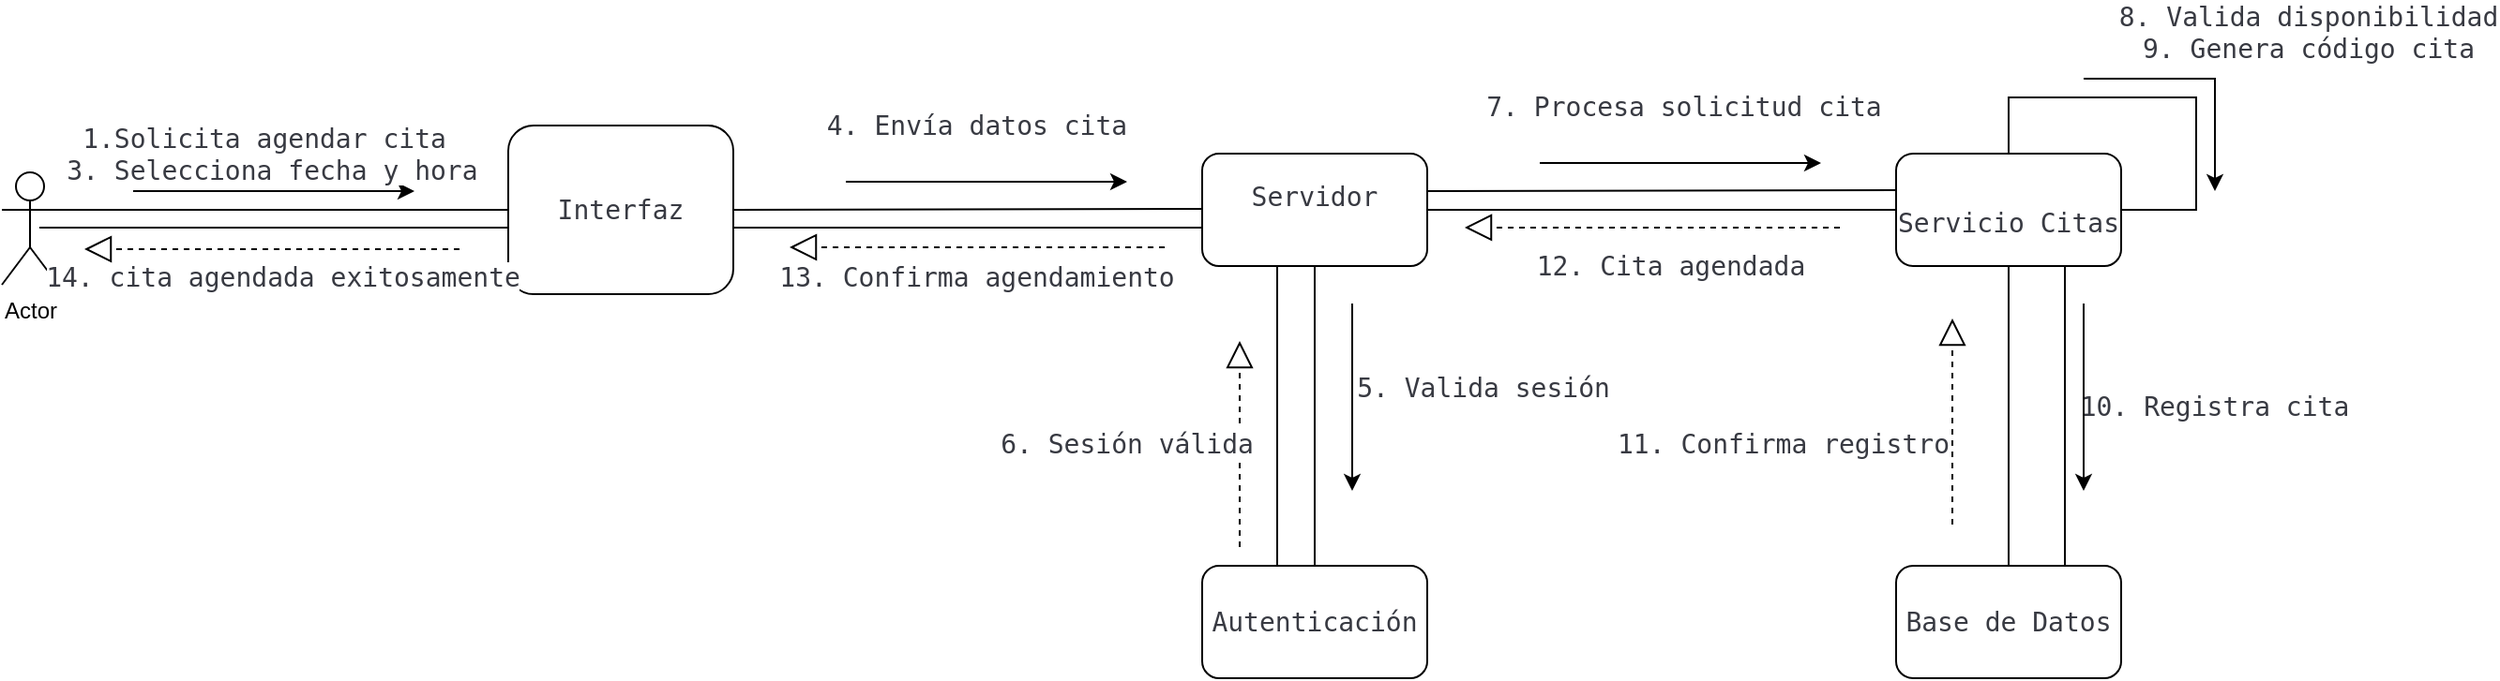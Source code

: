 <mxfile version="28.0.4">
  <diagram name="Página-1" id="jzVhZTa_G_Xsq8KgtSZS">
    <mxGraphModel grid="1" page="1" gridSize="10" guides="1" tooltips="1" connect="1" arrows="1" fold="1" pageScale="1" pageWidth="827" pageHeight="1169" math="0" shadow="0">
      <root>
        <mxCell id="0" />
        <mxCell id="1" parent="0" />
        <mxCell id="DqQd2VAQUPhBc5SulX2l-1" value="Actor" style="shape=umlActor;verticalLabelPosition=bottom;verticalAlign=top;html=1;outlineConnect=0;" vertex="1" parent="1">
          <mxGeometry x="90" y="160" width="30" height="60" as="geometry" />
        </mxCell>
        <mxCell id="DqQd2VAQUPhBc5SulX2l-2" value="&lt;span style=&quot;color: rgb(56, 58, 66); font-family: jetbrains, &amp;quot;jetbrains Fallback&amp;quot;, Menlo, Monaco, monospace, monospace; font-size: 14px; text-align: left; white-space: pre; background-color: rgb(255, 255, 255);&quot;&gt;Interfaz&lt;/span&gt;" style="rounded=1;whiteSpace=wrap;html=1;" vertex="1" parent="1">
          <mxGeometry x="360" y="135" width="120" height="90" as="geometry" />
        </mxCell>
        <mxCell id="DqQd2VAQUPhBc5SulX2l-3" value="&lt;div&gt;&lt;br/&gt;&lt;/div&gt;" style="endArrow=none;html=1;rounded=0;exitX=1;exitY=0.333;exitDx=0;exitDy=0;exitPerimeter=0;" edge="1" parent="1" source="DqQd2VAQUPhBc5SulX2l-1" target="DqQd2VAQUPhBc5SulX2l-2">
          <mxGeometry x="-0.04" y="50" width="50" height="50" relative="1" as="geometry">
            <mxPoint x="140" y="180" as="sourcePoint" />
            <mxPoint x="370" y="180" as="targetPoint" />
            <mxPoint as="offset" />
          </mxGeometry>
        </mxCell>
        <mxCell id="DqQd2VAQUPhBc5SulX2l-4" value="" style="endArrow=classic;html=1;rounded=0;" edge="1" parent="1">
          <mxGeometry width="50" height="50" relative="1" as="geometry">
            <mxPoint x="160" y="170" as="sourcePoint" />
            <mxPoint x="310" y="170" as="targetPoint" />
          </mxGeometry>
        </mxCell>
        <mxCell id="DqQd2VAQUPhBc5SulX2l-5" value="" style="endArrow=none;html=1;rounded=0;" edge="1" parent="1">
          <mxGeometry x="-0.04" y="50" width="50" height="50" relative="1" as="geometry">
            <mxPoint x="480" y="180" as="sourcePoint" />
            <mxPoint x="730" y="179.5" as="targetPoint" />
            <mxPoint as="offset" />
          </mxGeometry>
        </mxCell>
        <mxCell id="DqQd2VAQUPhBc5SulX2l-6" value="&lt;div style=&quot;text-align: left;&quot;&gt;&lt;font face=&quot;jetbrains, jetbrains Fallback, Menlo, Monaco, monospace, monospace&quot; color=&quot;#383a42&quot;&gt;&lt;span style=&quot;font-size: 14px; white-space: pre; background-color: rgb(255, 255, 255);&quot;&gt;14. cita agendada exitosamente&lt;/span&gt;&lt;/font&gt;&lt;/div&gt;" style="text;html=1;align=center;verticalAlign=middle;whiteSpace=wrap;rounded=0;" vertex="1" parent="1">
          <mxGeometry x="210" y="201" width="60" height="30" as="geometry" />
        </mxCell>
        <mxCell id="DqQd2VAQUPhBc5SulX2l-7" value="&#xa;&lt;span style=&quot;color: rgb(56, 58, 66); font-family: jetbrains, &amp;quot;jetbrains Fallback&amp;quot;, Menlo, Monaco, monospace, monospace; font-size: 14px; font-style: normal; font-variant-ligatures: normal; font-variant-caps: normal; font-weight: 400; letter-spacing: normal; orphans: 2; text-align: left; text-indent: 0px; text-transform: none; widows: 2; word-spacing: 0px; -webkit-text-stroke-width: 0px; white-space: pre; background-color: rgb(255, 255, 255); text-decoration-thickness: initial; text-decoration-style: initial; text-decoration-color: initial; display: inline !important; float: none;&quot;&gt;Servidor&lt;/span&gt;&#xa;&#xa;" style="rounded=1;whiteSpace=wrap;html=1;" vertex="1" parent="1">
          <mxGeometry x="730" y="150" width="120" height="60" as="geometry" />
        </mxCell>
        <mxCell id="DqQd2VAQUPhBc5SulX2l-8" value="" style="endArrow=none;html=1;rounded=0;exitX=1;exitY=0.333;exitDx=0;exitDy=0;exitPerimeter=0;" edge="1" parent="1">
          <mxGeometry x="-0.04" y="50" width="50" height="50" relative="1" as="geometry">
            <mxPoint x="110" y="189.5" as="sourcePoint" />
            <mxPoint x="360" y="189.5" as="targetPoint" />
            <mxPoint as="offset" />
          </mxGeometry>
        </mxCell>
        <mxCell id="DqQd2VAQUPhBc5SulX2l-9" value="&lt;span style=&quot;color: rgb(56, 58, 66); font-family: jetbrains, &amp;quot;jetbrains Fallback&amp;quot;, Menlo, Monaco, monospace, monospace; font-size: 14px; text-align: left; white-space: pre; background-color: rgb(255, 255, 255);&quot;&gt;1.&lt;/span&gt;&lt;span style=&quot;color: rgb(56, 58, 66); font-family: jetbrains, &amp;quot;jetbrains Fallback&amp;quot;, Menlo, Monaco, monospace, monospace; font-size: 14px; text-align: left; white-space: pre; background-color: rgb(255, 255, 255);&quot;&gt;Solicita agendar cita&lt;/span&gt;&lt;div&gt;&lt;span style=&quot;color: rgb(56, 58, 66); font-family: jetbrains, &amp;quot;jetbrains Fallback&amp;quot;, Menlo, Monaco, monospace, monospace; font-size: 14px; text-align: left; white-space: pre; background-color: rgb(255, 255, 255);&quot;&gt; 3. Selecciona fecha y hora&lt;/span&gt;&lt;/div&gt;" style="text;html=1;align=center;verticalAlign=middle;whiteSpace=wrap;rounded=0;" vertex="1" parent="1">
          <mxGeometry x="200" y="135" width="60" height="30" as="geometry" />
        </mxCell>
        <mxCell id="DqQd2VAQUPhBc5SulX2l-10" value="&lt;span style=&quot;color: rgb(56, 58, 66); font-family: jetbrains, &amp;quot;jetbrains Fallback&amp;quot;, Menlo, Monaco, monospace, monospace; font-size: 14px; text-align: left; white-space: pre; background-color: rgb(255, 255, 255);&quot;&gt;5. Valida sesión&lt;/span&gt;" style="text;html=1;align=center;verticalAlign=middle;whiteSpace=wrap;rounded=0;" vertex="1" parent="1">
          <mxGeometry x="850" y="260" width="60" height="30" as="geometry" />
        </mxCell>
        <mxCell id="DqQd2VAQUPhBc5SulX2l-11" value="" style="endArrow=classic;html=1;rounded=0;" edge="1" parent="1">
          <mxGeometry width="50" height="50" relative="1" as="geometry">
            <mxPoint x="540" y="165" as="sourcePoint" />
            <mxPoint x="690" y="165" as="targetPoint" />
          </mxGeometry>
        </mxCell>
        <mxCell id="DqQd2VAQUPhBc5SulX2l-12" value="&lt;span style=&quot;color: rgb(56, 58, 66); font-family: jetbrains, &amp;quot;jetbrains Fallback&amp;quot;, Menlo, Monaco, monospace, monospace; font-size: 14px; text-align: left; white-space: pre; background-color: rgb(255, 255, 255);&quot;&gt;Autenticación&lt;/span&gt;" style="rounded=1;whiteSpace=wrap;html=1;" vertex="1" parent="1">
          <mxGeometry x="730" y="370" width="120" height="60" as="geometry" />
        </mxCell>
        <mxCell id="DqQd2VAQUPhBc5SulX2l-13" value="" style="endArrow=none;html=1;rounded=0;entryX=0.5;entryY=1;entryDx=0;entryDy=0;exitX=0.5;exitY=0;exitDx=0;exitDy=0;" edge="1" parent="1" source="DqQd2VAQUPhBc5SulX2l-12" target="DqQd2VAQUPhBc5SulX2l-7">
          <mxGeometry width="50" height="50" relative="1" as="geometry">
            <mxPoint x="730" y="310" as="sourcePoint" />
            <mxPoint x="780" y="260" as="targetPoint" />
          </mxGeometry>
        </mxCell>
        <mxCell id="DqQd2VAQUPhBc5SulX2l-14" value="" style="endArrow=classic;html=1;rounded=0;" edge="1" parent="1">
          <mxGeometry width="50" height="50" relative="1" as="geometry">
            <mxPoint x="810" y="230" as="sourcePoint" />
            <mxPoint x="810" y="330" as="targetPoint" />
          </mxGeometry>
        </mxCell>
        <mxCell id="DqQd2VAQUPhBc5SulX2l-15" value="" style="endArrow=none;html=1;rounded=0;entryX=0.5;entryY=1;entryDx=0;entryDy=0;exitX=0.5;exitY=0;exitDx=0;exitDy=0;" edge="1" parent="1">
          <mxGeometry width="50" height="50" relative="1" as="geometry">
            <mxPoint x="770" y="370" as="sourcePoint" />
            <mxPoint x="770" y="210" as="targetPoint" />
          </mxGeometry>
        </mxCell>
        <mxCell id="DqQd2VAQUPhBc5SulX2l-16" value="" style="endArrow=block;dashed=1;endFill=0;endSize=12;html=1;rounded=0;" edge="1" parent="1">
          <mxGeometry width="160" relative="1" as="geometry">
            <mxPoint x="750" y="360" as="sourcePoint" />
            <mxPoint x="750" y="250" as="targetPoint" />
          </mxGeometry>
        </mxCell>
        <mxCell id="DqQd2VAQUPhBc5SulX2l-17" value="&lt;span style=&quot;color: rgb(56, 58, 66); font-family: jetbrains, &amp;quot;jetbrains Fallback&amp;quot;, Menlo, Monaco, monospace, monospace; font-size: 14px; text-align: left; white-space: pre; background-color: rgb(255, 255, 255);&quot;&gt;6. Sesión válida&lt;/span&gt;" style="text;html=1;align=center;verticalAlign=middle;whiteSpace=wrap;rounded=0;" vertex="1" parent="1">
          <mxGeometry x="660" y="290" width="60" height="30" as="geometry" />
        </mxCell>
        <mxCell id="DqQd2VAQUPhBc5SulX2l-18" value="&lt;br&gt;&lt;span style=&quot;color: rgb(56, 58, 66); font-family: jetbrains, &amp;quot;jetbrains Fallback&amp;quot;, Menlo, Monaco, monospace, monospace; font-size: 14px; text-align: left; white-space: pre; background-color: rgb(255, 255, 255);&quot;&gt;Servicio Citas&lt;/span&gt;" style="rounded=1;whiteSpace=wrap;html=1;" vertex="1" parent="1">
          <mxGeometry x="1100" y="150" width="120" height="60" as="geometry" />
        </mxCell>
        <mxCell id="DqQd2VAQUPhBc5SulX2l-19" value="" style="endArrow=classic;html=1;rounded=0;" edge="1" parent="1">
          <mxGeometry width="50" height="50" relative="1" as="geometry">
            <mxPoint x="1200" y="110" as="sourcePoint" />
            <mxPoint x="1270" y="170" as="targetPoint" />
            <Array as="points">
              <mxPoint x="1270" y="110" />
            </Array>
          </mxGeometry>
        </mxCell>
        <mxCell id="DqQd2VAQUPhBc5SulX2l-20" value="&lt;span style=&quot;color: rgb(56, 58, 66); font-family: jetbrains, &amp;quot;jetbrains Fallback&amp;quot;, Menlo, Monaco, monospace, monospace; font-size: 14px; text-align: left; white-space: pre; background-color: rgb(255, 255, 255);&quot;&gt;8. Valida disponibilidad&lt;/span&gt;&lt;div&gt;&lt;span style=&quot;color: rgb(56, 58, 66); font-family: jetbrains, &amp;quot;jetbrains Fallback&amp;quot;, Menlo, Monaco, monospace, monospace; font-size: 14px; text-align: left; white-space: pre; background-color: rgb(255, 255, 255);&quot;&gt;9. Genera código cita&lt;/span&gt;&lt;span style=&quot;color: rgb(56, 58, 66); font-family: jetbrains, &amp;quot;jetbrains Fallback&amp;quot;, Menlo, Monaco, monospace, monospace; font-size: 14px; text-align: left; white-space: pre; background-color: rgb(255, 255, 255);&quot;&gt;&lt;/span&gt;&lt;/div&gt;" style="text;html=1;align=center;verticalAlign=middle;whiteSpace=wrap;rounded=0;" vertex="1" parent="1">
          <mxGeometry x="1290" y="70" width="60" height="30" as="geometry" />
        </mxCell>
        <mxCell id="DqQd2VAQUPhBc5SulX2l-21" value="&lt;span style=&quot;color: rgb(56, 58, 66); font-family: jetbrains, &amp;quot;jetbrains Fallback&amp;quot;, Menlo, Monaco, monospace, monospace; font-size: 14px; text-align: left; white-space: pre; background-color: rgb(255, 255, 255);&quot;&gt;Base de Datos&lt;/span&gt;" style="rounded=1;whiteSpace=wrap;html=1;" vertex="1" parent="1">
          <mxGeometry x="1100" y="370" width="120" height="60" as="geometry" />
        </mxCell>
        <mxCell id="DqQd2VAQUPhBc5SulX2l-22" value="" style="endArrow=none;html=1;rounded=0;exitX=0.75;exitY=0;exitDx=0;exitDy=0;entryX=0.75;entryY=1;entryDx=0;entryDy=0;" edge="1" parent="1" source="DqQd2VAQUPhBc5SulX2l-21" target="DqQd2VAQUPhBc5SulX2l-18">
          <mxGeometry width="50" height="50" relative="1" as="geometry">
            <mxPoint x="1169.47" y="370" as="sourcePoint" />
            <mxPoint x="1180" y="220" as="targetPoint" />
          </mxGeometry>
        </mxCell>
        <mxCell id="DqQd2VAQUPhBc5SulX2l-23" value="&lt;span style=&quot;color: rgb(56, 58, 66); font-family: jetbrains, &amp;quot;jetbrains Fallback&amp;quot;, Menlo, Monaco, monospace, monospace; font-size: 14px; text-align: left; white-space: pre; background-color: rgb(255, 255, 255);&quot;&gt;10. Registra cita&lt;/span&gt;" style="text;html=1;align=center;verticalAlign=middle;whiteSpace=wrap;rounded=0;" vertex="1" parent="1">
          <mxGeometry x="1240" y="270" width="60" height="30" as="geometry" />
        </mxCell>
        <mxCell id="DqQd2VAQUPhBc5SulX2l-24" value="" style="endArrow=classic;html=1;rounded=0;" edge="1" parent="1">
          <mxGeometry width="50" height="50" relative="1" as="geometry">
            <mxPoint x="1200" y="230" as="sourcePoint" />
            <mxPoint x="1200" y="330" as="targetPoint" />
          </mxGeometry>
        </mxCell>
        <mxCell id="DqQd2VAQUPhBc5SulX2l-25" value="" style="endArrow=none;html=1;rounded=0;exitX=0.5;exitY=0;exitDx=0;exitDy=0;entryX=0.5;entryY=1;entryDx=0;entryDy=0;" edge="1" parent="1" source="DqQd2VAQUPhBc5SulX2l-21" target="DqQd2VAQUPhBc5SulX2l-18">
          <mxGeometry width="50" height="50" relative="1" as="geometry">
            <mxPoint x="1150" y="360" as="sourcePoint" />
            <mxPoint x="1154" y="240" as="targetPoint" />
          </mxGeometry>
        </mxCell>
        <mxCell id="DqQd2VAQUPhBc5SulX2l-26" value="&lt;span style=&quot;color: rgb(56, 58, 66); font-family: jetbrains, &amp;quot;jetbrains Fallback&amp;quot;, Menlo, Monaco, monospace, monospace; font-size: 14px; text-align: left; white-space: pre; background-color: rgb(255, 255, 255);&quot;&gt;11. Confirma registro&lt;/span&gt;" style="text;html=1;align=center;verticalAlign=middle;whiteSpace=wrap;rounded=0;" vertex="1" parent="1">
          <mxGeometry x="1010" y="290" width="60" height="30" as="geometry" />
        </mxCell>
        <mxCell id="DqQd2VAQUPhBc5SulX2l-27" value="" style="endArrow=block;dashed=1;endFill=0;endSize=12;html=1;rounded=0;" edge="1" parent="1">
          <mxGeometry width="160" relative="1" as="geometry">
            <mxPoint x="1130" y="348" as="sourcePoint" />
            <mxPoint x="1130" y="238" as="targetPoint" />
          </mxGeometry>
        </mxCell>
        <mxCell id="DqQd2VAQUPhBc5SulX2l-28" value="" style="endArrow=none;html=1;rounded=0;exitX=1;exitY=0.333;exitDx=0;exitDy=0;exitPerimeter=0;" edge="1" parent="1">
          <mxGeometry x="-0.04" y="50" width="50" height="50" relative="1" as="geometry">
            <mxPoint x="480" y="189.47" as="sourcePoint" />
            <mxPoint x="730" y="189.47" as="targetPoint" />
            <mxPoint as="offset" />
          </mxGeometry>
        </mxCell>
        <mxCell id="DqQd2VAQUPhBc5SulX2l-29" value="" style="endArrow=block;dashed=1;endFill=0;endSize=12;html=1;rounded=0;" edge="1" parent="1">
          <mxGeometry width="160" relative="1" as="geometry">
            <mxPoint x="710" y="200" as="sourcePoint" />
            <mxPoint x="510" y="200" as="targetPoint" />
          </mxGeometry>
        </mxCell>
        <mxCell id="DqQd2VAQUPhBc5SulX2l-30" value="&lt;span style=&quot;color: rgb(56, 58, 66); font-family: jetbrains, &amp;quot;jetbrains Fallback&amp;quot;, Menlo, Monaco, monospace, monospace; font-size: 14px; text-align: left; white-space: pre; background-color: rgb(255, 255, 255);&quot;&gt;13. Confirma agendamiento&lt;/span&gt;" style="text;html=1;align=center;verticalAlign=middle;whiteSpace=wrap;rounded=0;" vertex="1" parent="1">
          <mxGeometry x="580" y="201" width="60" height="30" as="geometry" />
        </mxCell>
        <mxCell id="DqQd2VAQUPhBc5SulX2l-31" value="" style="endArrow=block;dashed=1;endFill=0;endSize=12;html=1;rounded=0;" edge="1" parent="1">
          <mxGeometry width="160" relative="1" as="geometry">
            <mxPoint x="334" y="201" as="sourcePoint" />
            <mxPoint x="134" y="201" as="targetPoint" />
          </mxGeometry>
        </mxCell>
        <mxCell id="DqQd2VAQUPhBc5SulX2l-33" value="" style="endArrow=none;html=1;rounded=0;" edge="1" parent="1">
          <mxGeometry x="-0.04" y="50" width="50" height="50" relative="1" as="geometry">
            <mxPoint x="850" y="170" as="sourcePoint" />
            <mxPoint x="1100" y="169.5" as="targetPoint" />
            <mxPoint as="offset" />
          </mxGeometry>
        </mxCell>
        <mxCell id="DqQd2VAQUPhBc5SulX2l-34" value="&lt;div style=&quot;text-align: left;&quot;&gt;&lt;span style=&quot;color: rgb(56, 58, 66); font-family: jetbrains, &amp;quot;jetbrains Fallback&amp;quot;, Menlo, Monaco, monospace, monospace; font-size: 14px; white-space: pre; background-color: rgb(255, 255, 255);&quot;&gt;7. Procesa solicitud cita&lt;/span&gt;&lt;/div&gt;" style="text;html=1;align=center;verticalAlign=middle;whiteSpace=wrap;rounded=0;" vertex="1" parent="1">
          <mxGeometry x="957" y="110" width="60" height="30" as="geometry" />
        </mxCell>
        <mxCell id="DqQd2VAQUPhBc5SulX2l-35" value="" style="endArrow=classic;html=1;rounded=0;" edge="1" parent="1">
          <mxGeometry width="50" height="50" relative="1" as="geometry">
            <mxPoint x="910" y="155" as="sourcePoint" />
            <mxPoint x="1060" y="155" as="targetPoint" />
          </mxGeometry>
        </mxCell>
        <mxCell id="DqQd2VAQUPhBc5SulX2l-36" value="" style="endArrow=none;html=1;rounded=0;entryX=1;entryY=0.5;entryDx=0;entryDy=0;exitX=0.5;exitY=0;exitDx=0;exitDy=0;" edge="1" parent="1" source="DqQd2VAQUPhBc5SulX2l-18" target="DqQd2VAQUPhBc5SulX2l-18">
          <mxGeometry x="-0.04" y="50" width="50" height="50" relative="1" as="geometry">
            <mxPoint x="1270" y="150" as="sourcePoint" />
            <mxPoint x="1510" y="150" as="targetPoint" />
            <mxPoint as="offset" />
            <Array as="points">
              <mxPoint x="1160" y="120" />
              <mxPoint x="1260" y="120" />
              <mxPoint x="1260" y="180" />
            </Array>
          </mxGeometry>
        </mxCell>
        <mxCell id="DqQd2VAQUPhBc5SulX2l-37" value="" style="endArrow=none;html=1;rounded=0;exitX=1;exitY=0.5;exitDx=0;exitDy=0;" edge="1" parent="1" source="DqQd2VAQUPhBc5SulX2l-7" target="DqQd2VAQUPhBc5SulX2l-18">
          <mxGeometry x="-0.04" y="50" width="50" height="50" relative="1" as="geometry">
            <mxPoint x="960" y="190" as="sourcePoint" />
            <mxPoint x="1210" y="190" as="targetPoint" />
            <mxPoint as="offset" />
          </mxGeometry>
        </mxCell>
        <mxCell id="DqQd2VAQUPhBc5SulX2l-38" value="" style="endArrow=block;dashed=1;endFill=0;endSize=12;html=1;rounded=0;" edge="1" parent="1">
          <mxGeometry width="160" relative="1" as="geometry">
            <mxPoint x="1070" y="189.44" as="sourcePoint" />
            <mxPoint x="870" y="189.44" as="targetPoint" />
          </mxGeometry>
        </mxCell>
        <mxCell id="DqQd2VAQUPhBc5SulX2l-39" value="&lt;span style=&quot;color: rgb(56, 58, 66); font-family: jetbrains, &amp;quot;jetbrains Fallback&amp;quot;, Menlo, Monaco, monospace, monospace; font-size: 14px; text-align: left; white-space: pre; background-color: rgb(255, 255, 255);&quot;&gt;12. Cita agendada&lt;/span&gt;" style="text;html=1;align=center;verticalAlign=middle;whiteSpace=wrap;rounded=0;" vertex="1" parent="1">
          <mxGeometry x="950" y="195" width="60" height="30" as="geometry" />
        </mxCell>
        <mxCell id="DqQd2VAQUPhBc5SulX2l-40" value="&lt;span style=&quot;color: rgb(56, 58, 66); font-family: jetbrains, &amp;quot;jetbrains Fallback&amp;quot;, Menlo, Monaco, monospace, monospace; font-size: 14px; text-align: left; white-space: pre; background-color: rgb(255, 255, 255);&quot;&gt;4. Envía datos cita&lt;/span&gt;" style="text;html=1;align=center;verticalAlign=middle;whiteSpace=wrap;rounded=0;" vertex="1" parent="1">
          <mxGeometry x="580" y="120" width="60" height="30" as="geometry" />
        </mxCell>
      </root>
    </mxGraphModel>
  </diagram>
</mxfile>
